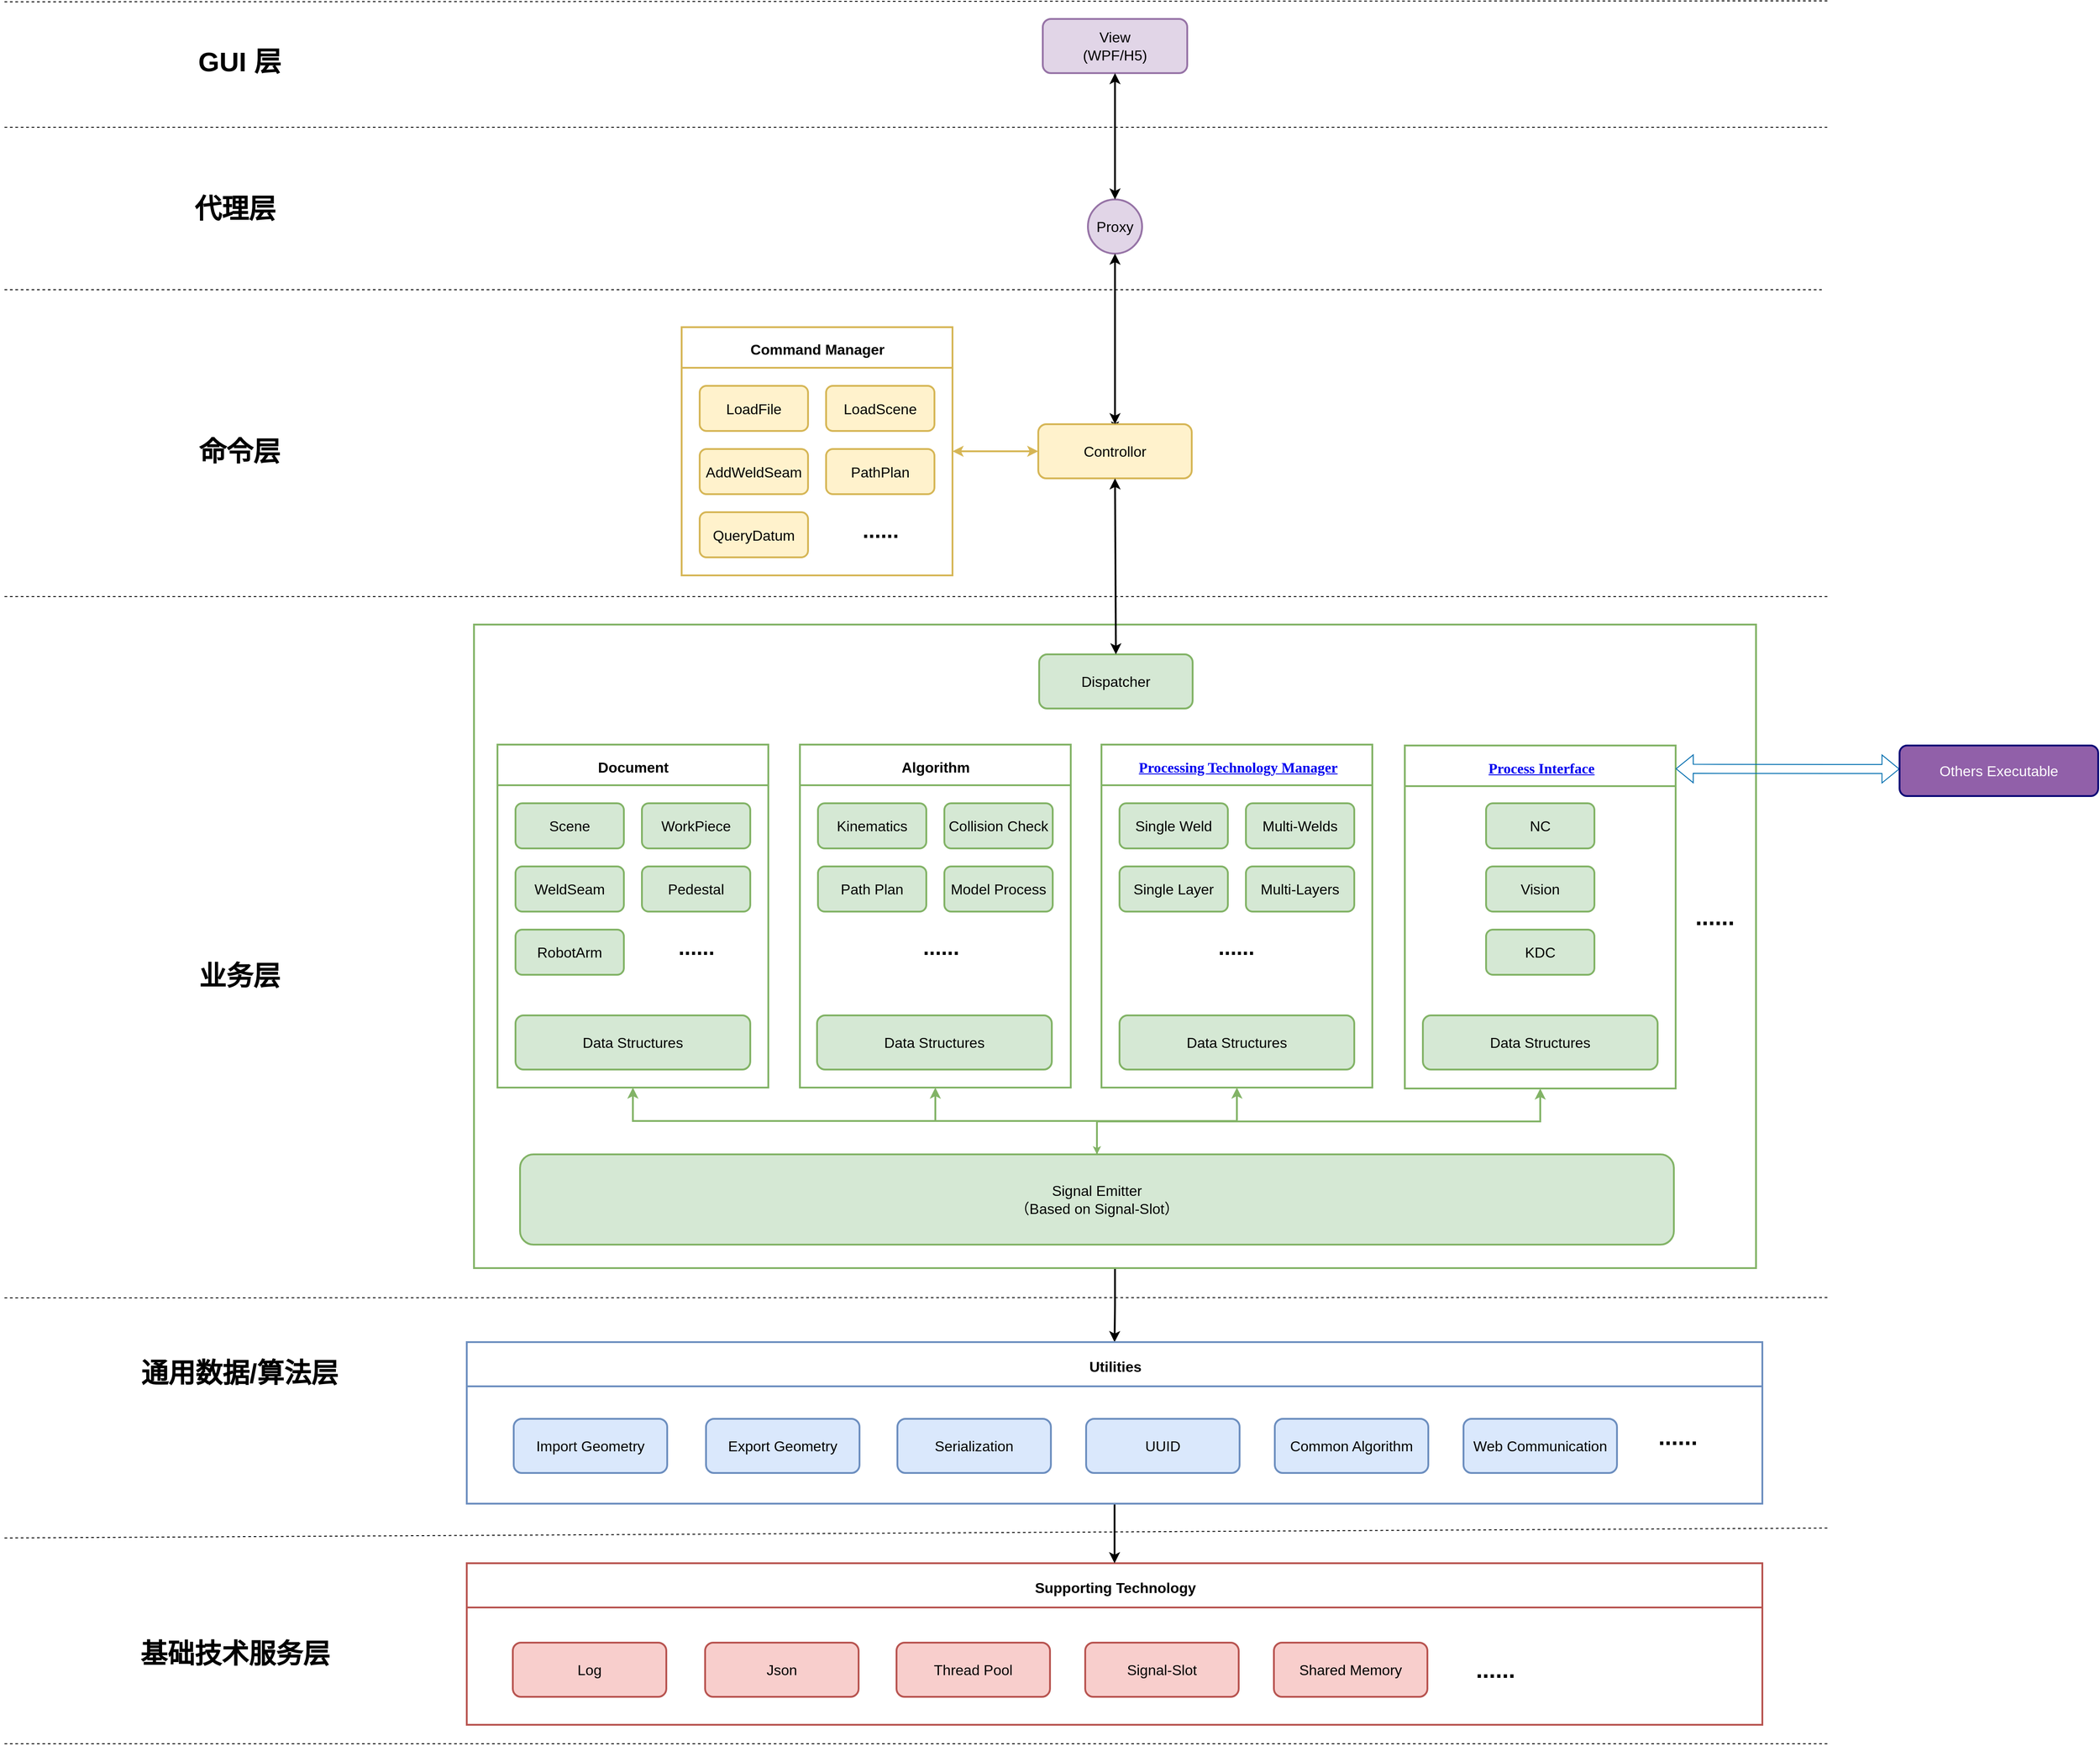 <mxfile version="22.1.11" type="github" pages="2">
  <diagram id="yPxyJZ8AM_hMuL3Unpa9" name="CypWeld框架图">
    <mxGraphModel dx="3240" dy="1263" grid="1" gridSize="10" guides="1" tooltips="1" connect="1" arrows="1" fold="1" page="1" pageScale="1" pageWidth="850" pageHeight="1100" math="0" shadow="0">
      <root>
        <mxCell id="0" />
        <mxCell id="1" parent="0" />
        <mxCell id="rIusGHDxmhVnQzBdCF8q-10" value="" style="rounded=0;whiteSpace=wrap;html=1;fillColor=none;strokeWidth=2;strokeColor=#b85450;" vertex="1" parent="1">
          <mxGeometry x="-247" y="1980" width="1435" height="179" as="geometry" />
        </mxCell>
        <mxCell id="rIusGHDxmhVnQzBdCF8q-11" value="&lt;font style=&quot;font-size: 16px;&quot;&gt;Supporting Technology&lt;/font&gt;" style="text;strokeColor=#b85450;fillColor=none;html=1;fontSize=24;fontStyle=1;verticalAlign=middle;align=center;strokeWidth=2;" vertex="1" parent="1">
          <mxGeometry x="-247" y="1980" width="1435" height="49" as="geometry" />
        </mxCell>
        <mxCell id="rIusGHDxmhVnQzBdCF8q-19" style="edgeStyle=orthogonalEdgeStyle;rounded=0;orthogonalLoop=1;jettySize=auto;html=1;exitX=0.5;exitY=1;exitDx=0;exitDy=0;strokeWidth=2;" edge="1" parent="1" source="rIusGHDxmhVnQzBdCF8q-1" target="rIusGHDxmhVnQzBdCF8q-11">
          <mxGeometry relative="1" as="geometry" />
        </mxCell>
        <mxCell id="rIusGHDxmhVnQzBdCF8q-1" value="" style="rounded=0;whiteSpace=wrap;html=1;fillColor=none;strokeWidth=2;strokeColor=#6c8ebf;" vertex="1" parent="1">
          <mxGeometry x="-247" y="1735" width="1435" height="179" as="geometry" />
        </mxCell>
        <mxCell id="rIusGHDxmhVnQzBdCF8q-18" style="edgeStyle=orthogonalEdgeStyle;rounded=0;orthogonalLoop=1;jettySize=auto;html=1;exitX=0.5;exitY=1;exitDx=0;exitDy=0;entryX=0.5;entryY=0;entryDx=0;entryDy=0;strokeWidth=2;" edge="1" parent="1" source="YHvRVOKzMJYLpWbsDZpP-242" target="rIusGHDxmhVnQzBdCF8q-2">
          <mxGeometry relative="1" as="geometry" />
        </mxCell>
        <mxCell id="YHvRVOKzMJYLpWbsDZpP-242" value="" style="rounded=0;whiteSpace=wrap;html=1;fillColor=none;strokeWidth=2;strokeColor=#82b366;" vertex="1" parent="1">
          <mxGeometry x="-239" y="940" width="1420" height="713" as="geometry" />
        </mxCell>
        <mxCell id="YHvRVOKzMJYLpWbsDZpP-187" value="" style="rounded=0;whiteSpace=wrap;html=1;fillColor=none;strokeWidth=2;strokeColor=#d6b656;" vertex="1" parent="1">
          <mxGeometry x="-9" y="610.5" width="300" height="275" as="geometry" />
        </mxCell>
        <mxCell id="YHvRVOKzMJYLpWbsDZpP-177" value="&lt;font style=&quot;font-size: 16px;&quot;&gt;View&lt;br&gt;(WPF/H5)&lt;/font&gt;" style="rounded=1;whiteSpace=wrap;html=1;fillColor=#e1d5e7;strokeColor=#9673a6;strokeWidth=2;" vertex="1" parent="1">
          <mxGeometry x="391" y="269" width="160" height="60" as="geometry" />
        </mxCell>
        <mxCell id="YHvRVOKzMJYLpWbsDZpP-225" style="edgeStyle=orthogonalEdgeStyle;rounded=0;orthogonalLoop=1;jettySize=auto;html=1;exitX=0.5;exitY=0;exitDx=0;exitDy=0;" edge="1" parent="1" source="YHvRVOKzMJYLpWbsDZpP-178">
          <mxGeometry relative="1" as="geometry">
            <mxPoint x="471" y="724" as="targetPoint" />
          </mxGeometry>
        </mxCell>
        <mxCell id="YHvRVOKzMJYLpWbsDZpP-178" value="&lt;font style=&quot;&quot;&gt;&lt;font style=&quot;font-size: 16px;&quot;&gt;Controllor&lt;/font&gt;&lt;br&gt;&lt;/font&gt;" style="rounded=1;whiteSpace=wrap;html=1;fillColor=#fff2cc;strokeColor=#d6b656;strokeWidth=2;" vertex="1" parent="1">
          <mxGeometry x="386" y="718" width="170" height="60" as="geometry" />
        </mxCell>
        <mxCell id="YHvRVOKzMJYLpWbsDZpP-180" value="&lt;font style=&quot;font-size: 16px;&quot;&gt;LoadFile&lt;/font&gt;" style="rounded=1;whiteSpace=wrap;html=1;fillColor=#fff2cc;strokeColor=#d6b656;strokeWidth=2;" vertex="1" parent="1">
          <mxGeometry x="11" y="675.5" width="120" height="50" as="geometry" />
        </mxCell>
        <mxCell id="YHvRVOKzMJYLpWbsDZpP-181" value="&lt;font style=&quot;font-size: 16px;&quot;&gt;LoadScene&lt;/font&gt;" style="rounded=1;whiteSpace=wrap;html=1;fillColor=#fff2cc;strokeColor=#d6b656;strokeWidth=2;" vertex="1" parent="1">
          <mxGeometry x="151" y="675.5" width="120" height="50" as="geometry" />
        </mxCell>
        <mxCell id="YHvRVOKzMJYLpWbsDZpP-182" value="&lt;font style=&quot;font-size: 16px;&quot;&gt;AddWeldSeam&lt;/font&gt;" style="rounded=1;whiteSpace=wrap;html=1;fillColor=#fff2cc;strokeColor=#d6b656;strokeWidth=2;" vertex="1" parent="1">
          <mxGeometry x="11" y="745.5" width="120" height="50" as="geometry" />
        </mxCell>
        <mxCell id="YHvRVOKzMJYLpWbsDZpP-183" value="&lt;font style=&quot;font-size: 16px;&quot;&gt;PathPlan&lt;/font&gt;" style="rounded=1;whiteSpace=wrap;html=1;fillColor=#fff2cc;strokeColor=#d6b656;strokeWidth=2;" vertex="1" parent="1">
          <mxGeometry x="151" y="745.5" width="120" height="50" as="geometry" />
        </mxCell>
        <mxCell id="YHvRVOKzMJYLpWbsDZpP-184" value="&lt;font style=&quot;font-size: 16px;&quot;&gt;QueryDatum&lt;/font&gt;" style="rounded=1;whiteSpace=wrap;html=1;fillColor=#fff2cc;strokeColor=#d6b656;strokeWidth=2;" vertex="1" parent="1">
          <mxGeometry x="11" y="815.5" width="120" height="50" as="geometry" />
        </mxCell>
        <mxCell id="YHvRVOKzMJYLpWbsDZpP-186" value="......" style="text;strokeColor=none;fillColor=none;html=1;fontSize=24;fontStyle=1;verticalAlign=middle;align=center;strokeWidth=2;" vertex="1" parent="1">
          <mxGeometry x="161" y="815.5" width="100" height="40" as="geometry" />
        </mxCell>
        <mxCell id="YHvRVOKzMJYLpWbsDZpP-190" value="&lt;font style=&quot;font-size: 16px;&quot;&gt;Dispatcher&lt;/font&gt;" style="rounded=1;whiteSpace=wrap;html=1;fillColor=#d5e8d4;strokeColor=#82b366;strokeWidth=2;" vertex="1" parent="1">
          <mxGeometry x="387" y="973" width="170" height="60" as="geometry" />
        </mxCell>
        <mxCell id="YHvRVOKzMJYLpWbsDZpP-194" value="&lt;font style=&quot;font-size: 16px;&quot;&gt;Command Manager&lt;/font&gt;" style="text;strokeColor=#d6b656;fillColor=none;html=1;fontSize=24;fontStyle=1;verticalAlign=middle;align=center;strokeWidth=2;" vertex="1" parent="1">
          <mxGeometry x="-9" y="610.5" width="300" height="45" as="geometry" />
        </mxCell>
        <mxCell id="YHvRVOKzMJYLpWbsDZpP-195" value="&lt;font style=&quot;font-size: 16px;&quot;&gt;Proxy&lt;/font&gt;" style="ellipse;whiteSpace=wrap;html=1;aspect=fixed;fillColor=#e1d5e7;strokeColor=#9673a6;strokeWidth=2;" vertex="1" parent="1">
          <mxGeometry x="441" y="469" width="60" height="60" as="geometry" />
        </mxCell>
        <mxCell id="YHvRVOKzMJYLpWbsDZpP-199" value="" style="rounded=0;whiteSpace=wrap;html=1;fillColor=none;strokeWidth=2;strokeColor=#82b366;" vertex="1" parent="1">
          <mxGeometry x="-213" y="1073" width="300" height="380" as="geometry" />
        </mxCell>
        <mxCell id="YHvRVOKzMJYLpWbsDZpP-200" value="&lt;font style=&quot;font-size: 16px;&quot;&gt;Scene&lt;/font&gt;" style="rounded=1;whiteSpace=wrap;html=1;fillColor=#d5e8d4;strokeColor=#82b366;strokeWidth=2;" vertex="1" parent="1">
          <mxGeometry x="-193" y="1138" width="120" height="50" as="geometry" />
        </mxCell>
        <mxCell id="YHvRVOKzMJYLpWbsDZpP-201" value="&lt;font style=&quot;font-size: 16px;&quot;&gt;WorkPiece&lt;/font&gt;" style="rounded=1;whiteSpace=wrap;html=1;fillColor=#d5e8d4;strokeColor=#82b366;strokeWidth=2;" vertex="1" parent="1">
          <mxGeometry x="-53" y="1138" width="120" height="50" as="geometry" />
        </mxCell>
        <mxCell id="YHvRVOKzMJYLpWbsDZpP-202" value="&lt;font style=&quot;font-size: 16px;&quot;&gt;WeldSeam&lt;/font&gt;" style="rounded=1;whiteSpace=wrap;html=1;fillColor=#d5e8d4;strokeColor=#82b366;strokeWidth=2;" vertex="1" parent="1">
          <mxGeometry x="-193" y="1208" width="120" height="50" as="geometry" />
        </mxCell>
        <mxCell id="YHvRVOKzMJYLpWbsDZpP-203" value="&lt;font style=&quot;font-size: 16px;&quot;&gt;Pedestal&lt;/font&gt;" style="rounded=1;whiteSpace=wrap;html=1;fillColor=#d5e8d4;strokeColor=#82b366;strokeWidth=2;" vertex="1" parent="1">
          <mxGeometry x="-53" y="1208" width="120" height="50" as="geometry" />
        </mxCell>
        <mxCell id="YHvRVOKzMJYLpWbsDZpP-204" value="&lt;font style=&quot;font-size: 16px;&quot;&gt;RobotArm&lt;/font&gt;" style="rounded=1;whiteSpace=wrap;html=1;fillColor=#d5e8d4;strokeColor=#82b366;strokeWidth=2;" vertex="1" parent="1">
          <mxGeometry x="-193" y="1278" width="120" height="50" as="geometry" />
        </mxCell>
        <mxCell id="YHvRVOKzMJYLpWbsDZpP-205" value="......" style="text;strokeColor=none;fillColor=none;html=1;fontSize=24;fontStyle=1;verticalAlign=middle;align=center;strokeWidth=2;" vertex="1" parent="1">
          <mxGeometry x="-43" y="1278" width="100" height="40" as="geometry" />
        </mxCell>
        <mxCell id="YHvRVOKzMJYLpWbsDZpP-206" value="&lt;font style=&quot;font-size: 16px;&quot;&gt;Document&lt;/font&gt;" style="text;strokeColor=#82b366;fillColor=none;html=1;fontSize=24;fontStyle=1;verticalAlign=middle;align=center;strokeWidth=2;" vertex="1" parent="1">
          <mxGeometry x="-213" y="1073" width="300" height="45" as="geometry" />
        </mxCell>
        <mxCell id="YHvRVOKzMJYLpWbsDZpP-252" style="edgeStyle=orthogonalEdgeStyle;rounded=0;orthogonalLoop=1;jettySize=auto;html=1;entryX=0.5;entryY=0;entryDx=0;entryDy=0;fillColor=#d5e8d4;strokeColor=#82b366;" edge="1" parent="1" source="YHvRVOKzMJYLpWbsDZpP-207" target="YHvRVOKzMJYLpWbsDZpP-240">
          <mxGeometry relative="1" as="geometry" />
        </mxCell>
        <mxCell id="YHvRVOKzMJYLpWbsDZpP-207" value="" style="rounded=0;whiteSpace=wrap;html=1;fillColor=none;strokeWidth=2;strokeColor=#82b366;" vertex="1" parent="1">
          <mxGeometry x="122" y="1073" width="300" height="380" as="geometry" />
        </mxCell>
        <mxCell id="YHvRVOKzMJYLpWbsDZpP-208" value="&lt;span style=&quot;font-size: 16px;&quot;&gt;Kinematics&lt;/span&gt;" style="rounded=1;whiteSpace=wrap;html=1;fillColor=#d5e8d4;strokeColor=#82b366;strokeWidth=2;" vertex="1" parent="1">
          <mxGeometry x="142" y="1138" width="120" height="50" as="geometry" />
        </mxCell>
        <mxCell id="YHvRVOKzMJYLpWbsDZpP-209" value="&lt;font style=&quot;font-size: 16px;&quot;&gt;Collision Check&lt;/font&gt;" style="rounded=1;whiteSpace=wrap;html=1;fillColor=#d5e8d4;strokeColor=#82b366;strokeWidth=2;" vertex="1" parent="1">
          <mxGeometry x="282" y="1138" width="120" height="50" as="geometry" />
        </mxCell>
        <mxCell id="YHvRVOKzMJYLpWbsDZpP-210" value="&lt;font style=&quot;font-size: 16px;&quot;&gt;Path Plan&lt;/font&gt;" style="rounded=1;whiteSpace=wrap;html=1;fillColor=#d5e8d4;strokeColor=#82b366;strokeWidth=2;" vertex="1" parent="1">
          <mxGeometry x="142" y="1208" width="120" height="50" as="geometry" />
        </mxCell>
        <mxCell id="YHvRVOKzMJYLpWbsDZpP-211" value="&lt;font style=&quot;font-size: 16px;&quot;&gt;Model Process&lt;/font&gt;" style="rounded=1;whiteSpace=wrap;html=1;fillColor=#d5e8d4;strokeColor=#82b366;strokeWidth=2;" vertex="1" parent="1">
          <mxGeometry x="282" y="1208" width="120" height="50" as="geometry" />
        </mxCell>
        <mxCell id="YHvRVOKzMJYLpWbsDZpP-213" value="......" style="text;strokeColor=none;fillColor=none;html=1;fontSize=24;fontStyle=1;verticalAlign=middle;align=center;strokeWidth=2;" vertex="1" parent="1">
          <mxGeometry x="228" y="1278" width="100" height="40" as="geometry" />
        </mxCell>
        <mxCell id="YHvRVOKzMJYLpWbsDZpP-214" value="&lt;font style=&quot;font-size: 16px;&quot;&gt;Algorithm&lt;/font&gt;" style="text;strokeColor=#82b366;fillColor=none;html=1;fontSize=24;fontStyle=1;verticalAlign=middle;align=center;strokeWidth=2;" vertex="1" parent="1">
          <mxGeometry x="122" y="1073" width="300" height="45" as="geometry" />
        </mxCell>
        <mxCell id="YHvRVOKzMJYLpWbsDZpP-223" value="&lt;span style=&quot;font-size: 16px;&quot;&gt;Import Geometry&lt;/span&gt;" style="rounded=1;whiteSpace=wrap;html=1;fillColor=#dae8fc;strokeColor=#6c8ebf;strokeWidth=2;" vertex="1" parent="1">
          <mxGeometry x="-195" y="1820" width="170" height="60" as="geometry" />
        </mxCell>
        <mxCell id="YHvRVOKzMJYLpWbsDZpP-228" value="" style="rounded=0;whiteSpace=wrap;html=1;fillColor=none;strokeWidth=2;strokeColor=#82b366;" vertex="1" parent="1">
          <mxGeometry x="456" y="1073" width="300" height="380" as="geometry" />
        </mxCell>
        <mxCell id="YHvRVOKzMJYLpWbsDZpP-229" value="&lt;font style=&quot;font-size: 16px;&quot;&gt;Single Weld&lt;/font&gt;" style="rounded=1;whiteSpace=wrap;html=1;fillColor=#d5e8d4;strokeColor=#82b366;strokeWidth=2;" vertex="1" parent="1">
          <mxGeometry x="476" y="1138" width="120" height="50" as="geometry" />
        </mxCell>
        <mxCell id="YHvRVOKzMJYLpWbsDZpP-230" value="&lt;font style=&quot;font-size: 16px;&quot;&gt;Multi-Welds&lt;/font&gt;" style="rounded=1;whiteSpace=wrap;html=1;fillColor=#d5e8d4;strokeColor=#82b366;strokeWidth=2;" vertex="1" parent="1">
          <mxGeometry x="616" y="1138" width="120" height="50" as="geometry" />
        </mxCell>
        <mxCell id="YHvRVOKzMJYLpWbsDZpP-231" value="&lt;font style=&quot;font-size: 16px;&quot;&gt;Single Layer&lt;/font&gt;" style="rounded=1;whiteSpace=wrap;html=1;fillColor=#d5e8d4;strokeColor=#82b366;strokeWidth=2;" vertex="1" parent="1">
          <mxGeometry x="476" y="1208" width="120" height="50" as="geometry" />
        </mxCell>
        <mxCell id="YHvRVOKzMJYLpWbsDZpP-232" value="&lt;font style=&quot;font-size: 16px;&quot;&gt;Multi-Layers&lt;/font&gt;" style="rounded=1;whiteSpace=wrap;html=1;fillColor=#d5e8d4;strokeColor=#82b366;strokeWidth=2;" vertex="1" parent="1">
          <mxGeometry x="616" y="1208" width="120" height="50" as="geometry" />
        </mxCell>
        <mxCell id="YHvRVOKzMJYLpWbsDZpP-234" value="......" style="text;strokeColor=none;fillColor=none;html=1;fontSize=24;fontStyle=1;verticalAlign=middle;align=center;strokeWidth=2;" vertex="1" parent="1">
          <mxGeometry x="460" y="1278" width="290" height="40" as="geometry" />
        </mxCell>
        <mxCell id="YHvRVOKzMJYLpWbsDZpP-235" value="&lt;a style=&quot;margin: 0px 0px 0px 2px; padding: 0px; cursor: pointer; outline: none; font-family: Gilroy; font-size: 16px; text-align: left; background-color: rgb(255, 255, 255);&quot; class=&quot;point&quot; data-v-d80c723c=&quot;&quot; data-v-61ce6cc7=&quot;&quot;&gt;Processing Technology Manager&lt;/a&gt;" style="text;strokeColor=#82b366;fillColor=none;html=1;fontSize=24;fontStyle=1;verticalAlign=middle;align=center;strokeWidth=2;" vertex="1" parent="1">
          <mxGeometry x="456" y="1073" width="300" height="45" as="geometry" />
        </mxCell>
        <mxCell id="YHvRVOKzMJYLpWbsDZpP-237" value="&lt;font style=&quot;font-size: 16px;&quot;&gt;Data Structures&lt;/font&gt;" style="rounded=1;whiteSpace=wrap;html=1;fillColor=#d5e8d4;strokeColor=#82b366;strokeWidth=2;" vertex="1" parent="1">
          <mxGeometry x="-193" y="1373" width="260" height="60" as="geometry" />
        </mxCell>
        <mxCell id="YHvRVOKzMJYLpWbsDZpP-238" value="&lt;font style=&quot;font-size: 16px;&quot;&gt;Data Structures&lt;/font&gt;" style="rounded=1;whiteSpace=wrap;html=1;fillColor=#d5e8d4;strokeColor=#82b366;strokeWidth=2;" vertex="1" parent="1">
          <mxGeometry x="141" y="1373" width="260" height="60" as="geometry" />
        </mxCell>
        <mxCell id="YHvRVOKzMJYLpWbsDZpP-239" value="&lt;font style=&quot;font-size: 16px;&quot;&gt;Data Structures&lt;/font&gt;" style="rounded=1;whiteSpace=wrap;html=1;fillColor=#d5e8d4;strokeColor=#82b366;strokeWidth=2;" vertex="1" parent="1">
          <mxGeometry x="476" y="1373" width="260" height="60" as="geometry" />
        </mxCell>
        <mxCell id="YHvRVOKzMJYLpWbsDZpP-251" style="edgeStyle=orthogonalEdgeStyle;rounded=0;orthogonalLoop=1;jettySize=auto;html=1;entryX=0.5;entryY=1;entryDx=0;entryDy=0;strokeWidth=2;fillColor=#d5e8d4;strokeColor=#82b366;" edge="1" parent="1" source="YHvRVOKzMJYLpWbsDZpP-240" target="YHvRVOKzMJYLpWbsDZpP-207">
          <mxGeometry relative="1" as="geometry" />
        </mxCell>
        <mxCell id="YHvRVOKzMJYLpWbsDZpP-254" style="edgeStyle=orthogonalEdgeStyle;rounded=0;orthogonalLoop=1;jettySize=auto;html=1;entryX=0.5;entryY=1;entryDx=0;entryDy=0;strokeWidth=2;fillColor=#d5e8d4;strokeColor=#82b366;" edge="1" parent="1" source="YHvRVOKzMJYLpWbsDZpP-240" target="YHvRVOKzMJYLpWbsDZpP-228">
          <mxGeometry relative="1" as="geometry" />
        </mxCell>
        <mxCell id="YHvRVOKzMJYLpWbsDZpP-256" style="edgeStyle=orthogonalEdgeStyle;rounded=0;orthogonalLoop=1;jettySize=auto;html=1;entryX=0.5;entryY=1;entryDx=0;entryDy=0;strokeWidth=2;fillColor=#d5e8d4;strokeColor=#82b366;" edge="1" parent="1" source="YHvRVOKzMJYLpWbsDZpP-240" target="YHvRVOKzMJYLpWbsDZpP-199">
          <mxGeometry relative="1" as="geometry" />
        </mxCell>
        <mxCell id="YHvRVOKzMJYLpWbsDZpP-293" style="edgeStyle=orthogonalEdgeStyle;rounded=0;orthogonalLoop=1;jettySize=auto;html=1;entryX=0.5;entryY=1;entryDx=0;entryDy=0;strokeWidth=2;fillColor=#d5e8d4;strokeColor=#82b366;" edge="1" parent="1" source="YHvRVOKzMJYLpWbsDZpP-240" target="YHvRVOKzMJYLpWbsDZpP-284">
          <mxGeometry relative="1" as="geometry" />
        </mxCell>
        <mxCell id="YHvRVOKzMJYLpWbsDZpP-240" value="&lt;span style=&quot;font-size: 16px;&quot;&gt;Signal Emitter&lt;br&gt;（Based on Signal-Slot）&lt;br&gt;&lt;/span&gt;" style="rounded=1;whiteSpace=wrap;html=1;fillColor=#d5e8d4;strokeColor=#82b366;strokeWidth=2;" vertex="1" parent="1">
          <mxGeometry x="-188" y="1527" width="1278" height="100" as="geometry" />
        </mxCell>
        <mxCell id="YHvRVOKzMJYLpWbsDZpP-243" value="&lt;font style=&quot;font-size: 26px;&quot;&gt;......&lt;/font&gt;" style="text;strokeColor=none;fillColor=none;html=1;fontSize=24;fontStyle=1;verticalAlign=middle;align=center;strokeWidth=2;" vertex="1" parent="1">
          <mxGeometry x="1090" y="1244" width="90" height="40" as="geometry" />
        </mxCell>
        <mxCell id="YHvRVOKzMJYLpWbsDZpP-263" value="" style="endArrow=classic;startArrow=classic;html=1;rounded=0;entryX=0;entryY=0.5;entryDx=0;entryDy=0;exitX=1;exitY=0.5;exitDx=0;exitDy=0;strokeWidth=2;fillColor=#fff2cc;strokeColor=#d6b656;" edge="1" parent="1" source="YHvRVOKzMJYLpWbsDZpP-187" target="YHvRVOKzMJYLpWbsDZpP-178">
          <mxGeometry width="50" height="50" relative="1" as="geometry">
            <mxPoint x="401" y="914" as="sourcePoint" />
            <mxPoint x="451" y="864" as="targetPoint" />
          </mxGeometry>
        </mxCell>
        <mxCell id="YHvRVOKzMJYLpWbsDZpP-265" value="" style="endArrow=classic;startArrow=classic;html=1;rounded=0;entryX=0.5;entryY=1;entryDx=0;entryDy=0;strokeWidth=2;" edge="1" parent="1" source="YHvRVOKzMJYLpWbsDZpP-195" target="YHvRVOKzMJYLpWbsDZpP-177">
          <mxGeometry width="50" height="50" relative="1" as="geometry">
            <mxPoint x="521" y="499" as="sourcePoint" />
            <mxPoint x="396" y="593" as="targetPoint" />
          </mxGeometry>
        </mxCell>
        <mxCell id="YHvRVOKzMJYLpWbsDZpP-266" value="" style="endArrow=classic;startArrow=classic;html=1;rounded=0;entryX=0.5;entryY=0;entryDx=0;entryDy=0;strokeWidth=2;exitX=0.5;exitY=1;exitDx=0;exitDy=0;" edge="1" parent="1" source="YHvRVOKzMJYLpWbsDZpP-178" target="YHvRVOKzMJYLpWbsDZpP-190">
          <mxGeometry width="50" height="50" relative="1" as="geometry">
            <mxPoint x="481" y="767" as="sourcePoint" />
            <mxPoint x="481" y="543" as="targetPoint" />
          </mxGeometry>
        </mxCell>
        <mxCell id="YHvRVOKzMJYLpWbsDZpP-267" value="" style="endArrow=classic;startArrow=classic;html=1;rounded=0;entryX=0.5;entryY=0;entryDx=0;entryDy=0;strokeWidth=2;exitX=0.5;exitY=1;exitDx=0;exitDy=0;" edge="1" parent="1" source="YHvRVOKzMJYLpWbsDZpP-195" target="YHvRVOKzMJYLpWbsDZpP-178">
          <mxGeometry width="50" height="50" relative="1" as="geometry">
            <mxPoint x="481" y="479" as="sourcePoint" />
            <mxPoint x="481" y="339" as="targetPoint" />
          </mxGeometry>
        </mxCell>
        <mxCell id="YHvRVOKzMJYLpWbsDZpP-269" value="" style="endArrow=none;dashed=1;html=1;rounded=0;" edge="1" parent="1">
          <mxGeometry width="50" height="50" relative="1" as="geometry">
            <mxPoint x="-759" y="250" as="sourcePoint" />
            <mxPoint x="1261" y="249" as="targetPoint" />
          </mxGeometry>
        </mxCell>
        <mxCell id="YHvRVOKzMJYLpWbsDZpP-271" value="" style="endArrow=none;dashed=1;html=1;rounded=0;" edge="1" parent="1">
          <mxGeometry width="50" height="50" relative="1" as="geometry">
            <mxPoint x="-759" y="389" as="sourcePoint" />
            <mxPoint x="1259.86" y="389" as="targetPoint" />
          </mxGeometry>
        </mxCell>
        <mxCell id="YHvRVOKzMJYLpWbsDZpP-272" value="" style="endArrow=none;dashed=1;html=1;rounded=0;" edge="1" parent="1">
          <mxGeometry width="50" height="50" relative="1" as="geometry">
            <mxPoint x="-759" y="909" as="sourcePoint" />
            <mxPoint x="1261.86" y="909" as="targetPoint" />
          </mxGeometry>
        </mxCell>
        <mxCell id="YHvRVOKzMJYLpWbsDZpP-273" value="" style="endArrow=none;dashed=1;html=1;rounded=0;" edge="1" parent="1">
          <mxGeometry width="50" height="50" relative="1" as="geometry">
            <mxPoint x="-759" y="1952" as="sourcePoint" />
            <mxPoint x="1260.86" y="1941" as="targetPoint" />
          </mxGeometry>
        </mxCell>
        <mxCell id="YHvRVOKzMJYLpWbsDZpP-275" value="" style="endArrow=none;dashed=1;html=1;rounded=0;" edge="1" parent="1">
          <mxGeometry width="50" height="50" relative="1" as="geometry">
            <mxPoint x="-759" y="1686" as="sourcePoint" />
            <mxPoint x="1261.86" y="1685.57" as="targetPoint" />
          </mxGeometry>
        </mxCell>
        <mxCell id="YHvRVOKzMJYLpWbsDZpP-276" value="" style="endArrow=none;dashed=1;html=1;rounded=0;" edge="1" parent="1">
          <mxGeometry width="50" height="50" relative="1" as="geometry">
            <mxPoint x="-759" y="569" as="sourcePoint" />
            <mxPoint x="1253.86" y="569" as="targetPoint" />
          </mxGeometry>
        </mxCell>
        <mxCell id="YHvRVOKzMJYLpWbsDZpP-277" value="" style="endArrow=none;dashed=1;html=1;rounded=0;" edge="1" parent="1">
          <mxGeometry width="50" height="50" relative="1" as="geometry">
            <mxPoint x="-759" y="2180" as="sourcePoint" />
            <mxPoint x="1260.86" y="2180" as="targetPoint" />
          </mxGeometry>
        </mxCell>
        <mxCell id="YHvRVOKzMJYLpWbsDZpP-278" value="&lt;font style=&quot;font-size: 30px;&quot;&gt;GUI 层&lt;/font&gt;" style="text;strokeColor=none;fillColor=none;html=1;fontSize=24;fontStyle=1;verticalAlign=middle;align=center;" vertex="1" parent="1">
          <mxGeometry x="-759" y="296" width="520" height="40" as="geometry" />
        </mxCell>
        <mxCell id="YHvRVOKzMJYLpWbsDZpP-279" value="&lt;font style=&quot;font-size: 30px;&quot;&gt;代理层&lt;/font&gt;" style="text;strokeColor=none;fillColor=none;html=1;fontSize=24;fontStyle=1;verticalAlign=middle;align=center;" vertex="1" parent="1">
          <mxGeometry x="-759" y="459" width="510" height="40" as="geometry" />
        </mxCell>
        <mxCell id="YHvRVOKzMJYLpWbsDZpP-280" value="&lt;font style=&quot;font-size: 30px;&quot;&gt;命令层&lt;/font&gt;" style="text;strokeColor=none;fillColor=none;html=1;fontSize=24;fontStyle=1;verticalAlign=middle;align=center;" vertex="1" parent="1">
          <mxGeometry x="-759" y="728" width="520" height="40" as="geometry" />
        </mxCell>
        <mxCell id="YHvRVOKzMJYLpWbsDZpP-281" value="&lt;font style=&quot;font-size: 30px;&quot;&gt;业务层&lt;/font&gt;" style="text;strokeColor=none;fillColor=none;html=1;fontSize=24;fontStyle=1;verticalAlign=middle;align=center;" vertex="1" parent="1">
          <mxGeometry x="-759" y="1309" width="520" height="40" as="geometry" />
        </mxCell>
        <mxCell id="YHvRVOKzMJYLpWbsDZpP-282" value="&lt;font style=&quot;font-size: 30px;&quot;&gt;通用数据/算法层&lt;/font&gt;" style="text;strokeColor=none;fillColor=none;html=1;fontSize=24;fontStyle=1;verticalAlign=middle;align=center;" vertex="1" parent="1">
          <mxGeometry x="-759" y="1749" width="520" height="40" as="geometry" />
        </mxCell>
        <mxCell id="YHvRVOKzMJYLpWbsDZpP-283" value="&lt;font style=&quot;font-size: 30px;&quot;&gt;基础技术服务层&lt;/font&gt;" style="text;strokeColor=none;fillColor=none;html=1;fontSize=24;fontStyle=1;verticalAlign=middle;align=center;" vertex="1" parent="1">
          <mxGeometry x="-764" y="2060" width="520" height="40" as="geometry" />
        </mxCell>
        <mxCell id="YHvRVOKzMJYLpWbsDZpP-284" value="" style="rounded=0;whiteSpace=wrap;html=1;fillColor=none;strokeWidth=2;strokeColor=#82b366;" vertex="1" parent="1">
          <mxGeometry x="792" y="1074" width="300" height="380" as="geometry" />
        </mxCell>
        <mxCell id="YHvRVOKzMJYLpWbsDZpP-285" value="&lt;a style=&quot;margin: 0px 0px 0px 2px; padding: 0px; cursor: pointer; outline: none; font-family: Gilroy; font-size: 16px; text-align: left; background-color: rgb(255, 255, 255);&quot; class=&quot;point&quot; data-v-d80c723c=&quot;&quot; data-v-61ce6cc7=&quot;&quot;&gt;Process Interface&lt;/a&gt;" style="text;strokeColor=#82b366;fillColor=none;html=1;fontSize=24;fontStyle=1;verticalAlign=middle;align=center;strokeWidth=2;" vertex="1" parent="1">
          <mxGeometry x="792" y="1074" width="300" height="45" as="geometry" />
        </mxCell>
        <mxCell id="YHvRVOKzMJYLpWbsDZpP-286" value="&lt;font style=&quot;font-size: 16px;&quot;&gt;NC&lt;/font&gt;" style="rounded=1;whiteSpace=wrap;html=1;fillColor=#d5e8d4;strokeColor=#82b366;strokeWidth=2;" vertex="1" parent="1">
          <mxGeometry x="882" y="1138" width="120" height="50" as="geometry" />
        </mxCell>
        <mxCell id="YHvRVOKzMJYLpWbsDZpP-287" value="&lt;font style=&quot;font-size: 16px;&quot;&gt;Data Structures&lt;/font&gt;" style="rounded=1;whiteSpace=wrap;html=1;fillColor=#d5e8d4;strokeColor=#82b366;strokeWidth=2;" vertex="1" parent="1">
          <mxGeometry x="812" y="1373" width="260" height="60" as="geometry" />
        </mxCell>
        <mxCell id="YHvRVOKzMJYLpWbsDZpP-288" value="&lt;font style=&quot;font-size: 16px;&quot;&gt;Vision&lt;/font&gt;" style="rounded=1;whiteSpace=wrap;html=1;fillColor=#d5e8d4;strokeColor=#82b366;strokeWidth=2;" vertex="1" parent="1">
          <mxGeometry x="882" y="1208" width="120" height="50" as="geometry" />
        </mxCell>
        <mxCell id="YHvRVOKzMJYLpWbsDZpP-289" value="&lt;font style=&quot;font-size: 16px;&quot;&gt;KDC&lt;/font&gt;" style="rounded=1;whiteSpace=wrap;html=1;fillColor=#d5e8d4;strokeColor=#82b366;strokeWidth=2;" vertex="1" parent="1">
          <mxGeometry x="882" y="1278" width="120" height="50" as="geometry" />
        </mxCell>
        <mxCell id="YHvRVOKzMJYLpWbsDZpP-290" value="" style="shape=flexArrow;endArrow=classic;startArrow=classic;html=1;rounded=0;fillColor=none;strokeColor=#006EAF;" edge="1" parent="1">
          <mxGeometry width="100" height="100" relative="1" as="geometry">
            <mxPoint x="1092" y="1099.795" as="sourcePoint" />
            <mxPoint x="1340" y="1100" as="targetPoint" />
          </mxGeometry>
        </mxCell>
        <mxCell id="YHvRVOKzMJYLpWbsDZpP-291" value="&lt;span style=&quot;font-size: 16px;&quot;&gt;Others Executable&lt;/span&gt;" style="rounded=1;whiteSpace=wrap;html=1;fillColor=#9160A9;strokeColor=#080576;strokeWidth=2;fontColor=#ffffff;" vertex="1" parent="1">
          <mxGeometry x="1340" y="1074" width="220" height="56" as="geometry" />
        </mxCell>
        <mxCell id="rIusGHDxmhVnQzBdCF8q-2" value="&lt;font style=&quot;font-size: 16px;&quot;&gt;Utilities&lt;/font&gt;" style="text;strokeColor=#6c8ebf;fillColor=none;html=1;fontSize=24;fontStyle=1;verticalAlign=middle;align=center;strokeWidth=2;" vertex="1" parent="1">
          <mxGeometry x="-247" y="1735" width="1435" height="49" as="geometry" />
        </mxCell>
        <mxCell id="rIusGHDxmhVnQzBdCF8q-4" value="&lt;span style=&quot;font-size: 16px;&quot;&gt;Export Geometry&lt;/span&gt;" style="rounded=1;whiteSpace=wrap;html=1;fillColor=#dae8fc;strokeColor=#6c8ebf;strokeWidth=2;" vertex="1" parent="1">
          <mxGeometry x="18" y="1820" width="170" height="60" as="geometry" />
        </mxCell>
        <mxCell id="rIusGHDxmhVnQzBdCF8q-5" value="&lt;span style=&quot;font-size: 16px;&quot;&gt;Serialization&lt;/span&gt;" style="rounded=1;whiteSpace=wrap;html=1;fillColor=#dae8fc;strokeColor=#6c8ebf;strokeWidth=2;" vertex="1" parent="1">
          <mxGeometry x="230" y="1820" width="170" height="60" as="geometry" />
        </mxCell>
        <mxCell id="rIusGHDxmhVnQzBdCF8q-6" value="&lt;span style=&quot;font-size: 16px;&quot;&gt;UUID&lt;/span&gt;" style="rounded=1;whiteSpace=wrap;html=1;fillColor=#dae8fc;strokeColor=#6c8ebf;strokeWidth=2;" vertex="1" parent="1">
          <mxGeometry x="439" y="1820" width="170" height="60" as="geometry" />
        </mxCell>
        <mxCell id="rIusGHDxmhVnQzBdCF8q-7" value="&lt;span style=&quot;font-size: 16px;&quot;&gt;Common Algorithm&lt;/span&gt;" style="rounded=1;whiteSpace=wrap;html=1;fillColor=#dae8fc;strokeColor=#6c8ebf;strokeWidth=2;" vertex="1" parent="1">
          <mxGeometry x="648" y="1820" width="170" height="60" as="geometry" />
        </mxCell>
        <mxCell id="rIusGHDxmhVnQzBdCF8q-9" value="&lt;font style=&quot;font-size: 26px;&quot;&gt;......&lt;/font&gt;" style="text;strokeColor=none;fillColor=none;html=1;fontSize=24;fontStyle=1;verticalAlign=middle;align=center;strokeWidth=2;" vertex="1" parent="1">
          <mxGeometry x="1049" y="1820" width="90" height="40" as="geometry" />
        </mxCell>
        <mxCell id="rIusGHDxmhVnQzBdCF8q-12" value="&lt;span style=&quot;font-size: 16px;&quot;&gt;Log&lt;/span&gt;" style="rounded=1;whiteSpace=wrap;html=1;fillColor=#f8cecc;strokeColor=#b85450;strokeWidth=2;" vertex="1" parent="1">
          <mxGeometry x="-196" y="2068" width="170" height="60" as="geometry" />
        </mxCell>
        <mxCell id="rIusGHDxmhVnQzBdCF8q-13" value="&lt;span style=&quot;font-size: 16px;&quot;&gt;Json&lt;/span&gt;" style="rounded=1;whiteSpace=wrap;html=1;fillColor=#f8cecc;strokeColor=#b85450;strokeWidth=2;" vertex="1" parent="1">
          <mxGeometry x="17" y="2068" width="170" height="60" as="geometry" />
        </mxCell>
        <mxCell id="rIusGHDxmhVnQzBdCF8q-14" value="&lt;span style=&quot;font-size: 16px;&quot;&gt;Thread Pool&lt;/span&gt;" style="rounded=1;whiteSpace=wrap;html=1;fillColor=#f8cecc;strokeColor=#b85450;strokeWidth=2;" vertex="1" parent="1">
          <mxGeometry x="229" y="2068" width="170" height="60" as="geometry" />
        </mxCell>
        <mxCell id="rIusGHDxmhVnQzBdCF8q-15" value="&lt;span style=&quot;font-size: 16px;&quot;&gt;Signal-Slot&lt;/span&gt;" style="rounded=1;whiteSpace=wrap;html=1;fillColor=#f8cecc;strokeColor=#b85450;strokeWidth=2;" vertex="1" parent="1">
          <mxGeometry x="438" y="2068" width="170" height="60" as="geometry" />
        </mxCell>
        <mxCell id="rIusGHDxmhVnQzBdCF8q-16" value="&lt;span style=&quot;font-size: 16px;&quot;&gt;Shared Memory&lt;/span&gt;" style="rounded=1;whiteSpace=wrap;html=1;fillColor=#f8cecc;strokeColor=#b85450;strokeWidth=2;" vertex="1" parent="1">
          <mxGeometry x="647" y="2068" width="170" height="60" as="geometry" />
        </mxCell>
        <mxCell id="rIusGHDxmhVnQzBdCF8q-17" value="&lt;font style=&quot;font-size: 26px;&quot;&gt;......&lt;/font&gt;" style="text;strokeColor=none;fillColor=none;html=1;fontSize=24;fontStyle=1;verticalAlign=middle;align=center;strokeWidth=2;" vertex="1" parent="1">
          <mxGeometry x="847" y="2078" width="90" height="40" as="geometry" />
        </mxCell>
        <mxCell id="gBuCIbr4nWVd1V19H19J-1" value="&lt;span style=&quot;font-size: 16px;&quot;&gt;Web Communication&lt;/span&gt;" style="rounded=1;whiteSpace=wrap;html=1;fillColor=#dae8fc;strokeColor=#6c8ebf;strokeWidth=2;" vertex="1" parent="1">
          <mxGeometry x="857" y="1820" width="170" height="60" as="geometry" />
        </mxCell>
      </root>
    </mxGraphModel>
  </diagram>
  <diagram id="Re7AAjssm9BJXQ7lw3T8" name="Document结构图">
    <mxGraphModel dx="1434" dy="758" grid="1" gridSize="10" guides="1" tooltips="1" connect="1" arrows="1" fold="1" page="1" pageScale="1" pageWidth="827" pageHeight="1169" math="0" shadow="0">
      <root>
        <mxCell id="0" />
        <mxCell id="1" parent="0" />
        <mxCell id="orgdljrCCzQ4Cs2RfEQf-11" style="edgeStyle=orthogonalEdgeStyle;rounded=0;orthogonalLoop=1;jettySize=auto;html=1;entryX=0.5;entryY=0;entryDx=0;entryDy=0;fontSize=16;strokeWidth=2;" edge="1" parent="1" source="-AJhg0XdPOS8y4Lrz6f0-1" target="-AJhg0XdPOS8y4Lrz6f0-2">
          <mxGeometry relative="1" as="geometry" />
        </mxCell>
        <mxCell id="-AJhg0XdPOS8y4Lrz6f0-1" value="&lt;font style=&quot;font-size: 16px;&quot;&gt;Document&lt;/font&gt;" style="rounded=1;whiteSpace=wrap;html=1;fontSize=16;strokeWidth=2;" vertex="1" parent="1">
          <mxGeometry x="299" y="100" width="120" height="60" as="geometry" />
        </mxCell>
        <mxCell id="orgdljrCCzQ4Cs2RfEQf-15" style="edgeStyle=orthogonalEdgeStyle;rounded=0;orthogonalLoop=1;jettySize=auto;html=1;exitX=0.5;exitY=1;exitDx=0;exitDy=0;entryX=0.5;entryY=0;entryDx=0;entryDy=0;fontSize=16;strokeWidth=2;" edge="1" parent="1" source="-AJhg0XdPOS8y4Lrz6f0-2" target="-AJhg0XdPOS8y4Lrz6f0-3">
          <mxGeometry relative="1" as="geometry" />
        </mxCell>
        <mxCell id="orgdljrCCzQ4Cs2RfEQf-16" style="edgeStyle=orthogonalEdgeStyle;rounded=0;orthogonalLoop=1;jettySize=auto;html=1;exitX=0.5;exitY=1;exitDx=0;exitDy=0;entryX=0.5;entryY=0;entryDx=0;entryDy=0;fontSize=16;strokeWidth=2;" edge="1" parent="1" source="-AJhg0XdPOS8y4Lrz6f0-2" target="orgdljrCCzQ4Cs2RfEQf-7">
          <mxGeometry relative="1" as="geometry" />
        </mxCell>
        <mxCell id="-AJhg0XdPOS8y4Lrz6f0-2" value="&lt;span style=&quot;font-size: 16px;&quot;&gt;场景&lt;/span&gt;" style="rounded=1;whiteSpace=wrap;html=1;fontSize=16;strokeWidth=2;" vertex="1" parent="1">
          <mxGeometry x="299" y="220" width="120" height="60" as="geometry" />
        </mxCell>
        <mxCell id="orgdljrCCzQ4Cs2RfEQf-22" style="edgeStyle=orthogonalEdgeStyle;rounded=0;orthogonalLoop=1;jettySize=auto;html=1;exitX=0.5;exitY=1;exitDx=0;exitDy=0;fontSize=16;strokeWidth=2;" edge="1" parent="1" source="-AJhg0XdPOS8y4Lrz6f0-3" target="orgdljrCCzQ4Cs2RfEQf-5">
          <mxGeometry relative="1" as="geometry" />
        </mxCell>
        <mxCell id="-AJhg0XdPOS8y4Lrz6f0-3" value="基座" style="rounded=1;whiteSpace=wrap;html=1;fontSize=16;strokeWidth=2;" vertex="1" parent="1">
          <mxGeometry x="19" y="340" width="120" height="60" as="geometry" />
        </mxCell>
        <mxCell id="orgdljrCCzQ4Cs2RfEQf-24" style="edgeStyle=orthogonalEdgeStyle;rounded=0;orthogonalLoop=1;jettySize=auto;html=1;exitX=0.5;exitY=1;exitDx=0;exitDy=0;entryX=0.5;entryY=0;entryDx=0;entryDy=0;fontSize=16;strokeWidth=2;" edge="1" parent="1" source="orgdljrCCzQ4Cs2RfEQf-5" target="orgdljrCCzQ4Cs2RfEQf-9">
          <mxGeometry relative="1" as="geometry" />
        </mxCell>
        <mxCell id="orgdljrCCzQ4Cs2RfEQf-5" value="机器人" style="rounded=1;whiteSpace=wrap;html=1;fontSize=16;strokeWidth=2;" vertex="1" parent="1">
          <mxGeometry x="19" y="460" width="120" height="60" as="geometry" />
        </mxCell>
        <mxCell id="orgdljrCCzQ4Cs2RfEQf-19" value="" style="edgeStyle=orthogonalEdgeStyle;rounded=0;orthogonalLoop=1;jettySize=auto;html=1;fontSize=16;strokeWidth=2;" edge="1" parent="1" source="orgdljrCCzQ4Cs2RfEQf-7" target="orgdljrCCzQ4Cs2RfEQf-8">
          <mxGeometry relative="1" as="geometry" />
        </mxCell>
        <mxCell id="orgdljrCCzQ4Cs2RfEQf-7" value="工作台&amp;nbsp;" style="rounded=1;whiteSpace=wrap;html=1;fontSize=16;strokeWidth=2;" vertex="1" parent="1">
          <mxGeometry x="449" y="340" width="120" height="60" as="geometry" />
        </mxCell>
        <mxCell id="orgdljrCCzQ4Cs2RfEQf-39" style="edgeStyle=orthogonalEdgeStyle;rounded=0;orthogonalLoop=1;jettySize=auto;html=1;exitX=0.5;exitY=1;exitDx=0;exitDy=0;entryX=0.5;entryY=0;entryDx=0;entryDy=0;fontSize=16;strokeWidth=2;" edge="1" parent="1" source="orgdljrCCzQ4Cs2RfEQf-8" target="orgdljrCCzQ4Cs2RfEQf-35">
          <mxGeometry relative="1" as="geometry" />
        </mxCell>
        <mxCell id="orgdljrCCzQ4Cs2RfEQf-8" value="工件" style="rounded=1;whiteSpace=wrap;html=1;fontSize=16;strokeWidth=2;" vertex="1" parent="1">
          <mxGeometry x="449" y="460" width="120" height="60" as="geometry" />
        </mxCell>
        <mxCell id="orgdljrCCzQ4Cs2RfEQf-25" style="edgeStyle=orthogonalEdgeStyle;rounded=0;orthogonalLoop=1;jettySize=auto;html=1;entryX=0.5;entryY=0;entryDx=0;entryDy=0;fontSize=16;strokeWidth=2;" edge="1" parent="1" source="orgdljrCCzQ4Cs2RfEQf-9" target="orgdljrCCzQ4Cs2RfEQf-10">
          <mxGeometry relative="1" as="geometry" />
        </mxCell>
        <mxCell id="orgdljrCCzQ4Cs2RfEQf-9" value="工具" style="rounded=1;whiteSpace=wrap;html=1;fontSize=16;strokeWidth=2;" vertex="1" parent="1">
          <mxGeometry x="19" y="580" width="120" height="60" as="geometry" />
        </mxCell>
        <mxCell id="orgdljrCCzQ4Cs2RfEQf-10" value="寻缝器" style="rounded=1;whiteSpace=wrap;html=1;fontSize=16;strokeWidth=2;" vertex="1" parent="1">
          <mxGeometry x="19" y="700" width="120" height="60" as="geometry" />
        </mxCell>
        <mxCell id="orgdljrCCzQ4Cs2RfEQf-44" style="edgeStyle=orthogonalEdgeStyle;rounded=0;orthogonalLoop=1;jettySize=auto;html=1;exitX=0.5;exitY=1;exitDx=0;exitDy=0;entryX=0.5;entryY=0;entryDx=0;entryDy=0;fontSize=16;strokeWidth=2;" edge="1" parent="1" source="orgdljrCCzQ4Cs2RfEQf-35" target="orgdljrCCzQ4Cs2RfEQf-36">
          <mxGeometry relative="1" as="geometry" />
        </mxCell>
        <mxCell id="orgdljrCCzQ4Cs2RfEQf-47" style="edgeStyle=orthogonalEdgeStyle;rounded=0;orthogonalLoop=1;jettySize=auto;html=1;exitX=0.5;exitY=1;exitDx=0;exitDy=0;fontSize=16;strokeWidth=2;" edge="1" parent="1" source="orgdljrCCzQ4Cs2RfEQf-35" target="orgdljrCCzQ4Cs2RfEQf-37">
          <mxGeometry relative="1" as="geometry" />
        </mxCell>
        <mxCell id="-izRPRhGfq3hKjfwbgXC-1" style="edgeStyle=orthogonalEdgeStyle;rounded=0;orthogonalLoop=1;jettySize=auto;html=1;exitX=0.5;exitY=1;exitDx=0;exitDy=0;entryX=0.5;entryY=0;entryDx=0;entryDy=0;strokeWidth=2;" edge="1" parent="1" source="orgdljrCCzQ4Cs2RfEQf-35" target="orgdljrCCzQ4Cs2RfEQf-38">
          <mxGeometry relative="1" as="geometry" />
        </mxCell>
        <mxCell id="orgdljrCCzQ4Cs2RfEQf-35" value="筋板&lt;br&gt;（几何体）" style="rounded=1;whiteSpace=wrap;html=1;fontSize=16;strokeWidth=2;" vertex="1" parent="1">
          <mxGeometry x="449" y="580" width="120" height="60" as="geometry" />
        </mxCell>
        <mxCell id="orgdljrCCzQ4Cs2RfEQf-36" value="几何面" style="rounded=1;whiteSpace=wrap;html=1;fontSize=16;strokeWidth=2;" vertex="1" parent="1">
          <mxGeometry x="209" y="700" width="120" height="60" as="geometry" />
        </mxCell>
        <mxCell id="orgdljrCCzQ4Cs2RfEQf-37" value="几何边" style="rounded=1;whiteSpace=wrap;html=1;fontSize=16;strokeWidth=2;" vertex="1" parent="1">
          <mxGeometry x="369" y="700" width="120" height="60" as="geometry" />
        </mxCell>
        <mxCell id="orgdljrCCzQ4Cs2RfEQf-38" value="焊缝（组）" style="rounded=1;whiteSpace=wrap;html=1;fontSize=16;strokeWidth=2;" vertex="1" parent="1">
          <mxGeometry x="529" y="700" width="120" height="60" as="geometry" />
        </mxCell>
        <mxCell id="orgdljrCCzQ4Cs2RfEQf-48" value="工作路径" style="rounded=1;whiteSpace=wrap;html=1;fontSize=16;strokeWidth=2;" vertex="1" parent="1">
          <mxGeometry x="689" y="700" width="120" height="60" as="geometry" />
        </mxCell>
        <mxCell id="-izRPRhGfq3hKjfwbgXC-2" style="edgeStyle=orthogonalEdgeStyle;rounded=0;orthogonalLoop=1;jettySize=auto;html=1;exitX=0.5;exitY=1;exitDx=0;exitDy=0;entryX=0.45;entryY=-0.05;entryDx=0;entryDy=0;entryPerimeter=0;strokeWidth=2;" edge="1" parent="1" source="orgdljrCCzQ4Cs2RfEQf-35" target="orgdljrCCzQ4Cs2RfEQf-48">
          <mxGeometry relative="1" as="geometry" />
        </mxCell>
      </root>
    </mxGraphModel>
  </diagram>
</mxfile>
